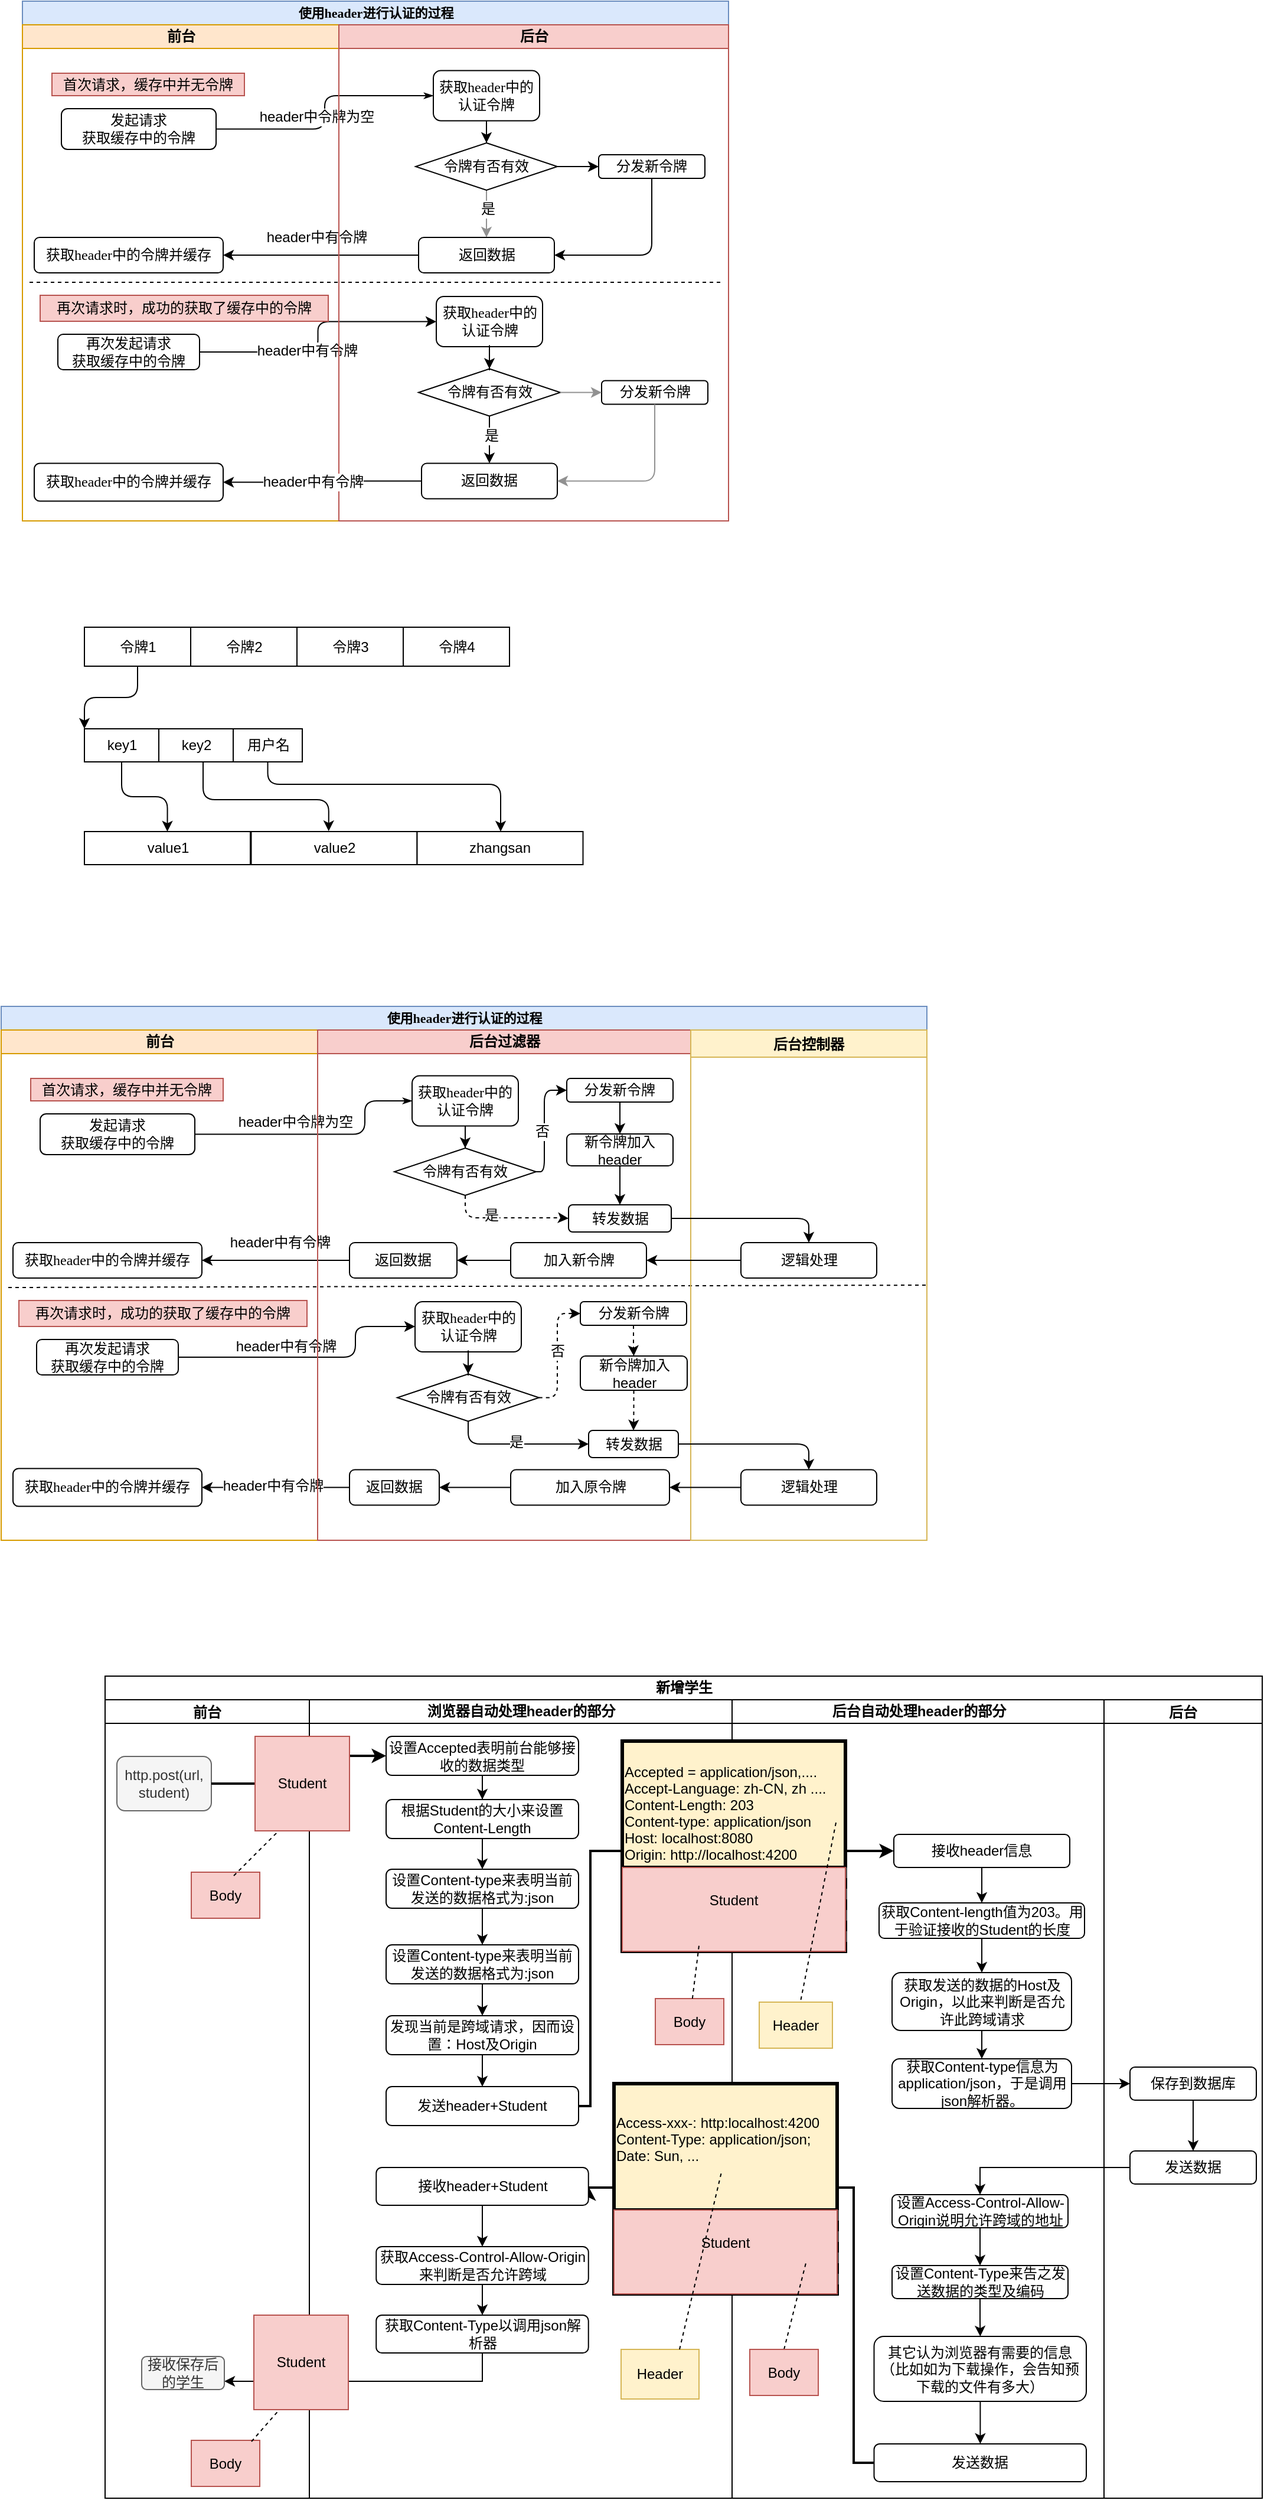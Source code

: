 <mxfile version="12.6.5" type="device"><diagram name="Page-1" id="74e2e168-ea6b-b213-b513-2b3c1d86103e"><mxGraphModel dx="1172" dy="711" grid="0" gridSize="10" guides="1" tooltips="1" connect="1" arrows="1" fold="1" page="0" pageScale="1" pageWidth="1100" pageHeight="850" background="#ffffff" math="0" shadow="0"><root><mxCell id="0"/><mxCell id="1" parent="0"/><mxCell id="GgoTDes_W00tQtEYxr9l-1" value="新增学生" style="swimlane;html=1;childLayout=stackLayout;resizeParent=1;resizeParentMax=0;startSize=20;" vertex="1" parent="1"><mxGeometry x="137" y="1457" width="980" height="696" as="geometry"/></mxCell><mxCell id="GgoTDes_W00tQtEYxr9l-68" value="" style="edgeStyle=orthogonalEdgeStyle;rounded=0;orthogonalLoop=1;jettySize=auto;html=1;strokeWidth=2;entryX=1;entryY=0.5;entryDx=0;entryDy=0;" edge="1" parent="GgoTDes_W00tQtEYxr9l-1" source="GgoTDes_W00tQtEYxr9l-65" target="GgoTDes_W00tQtEYxr9l-76"><mxGeometry relative="1" as="geometry"><Array as="points"><mxPoint x="634" y="666"/><mxPoint x="634" y="433"/></Array></mxGeometry></mxCell><mxCell id="GgoTDes_W00tQtEYxr9l-64" style="edgeStyle=orthogonalEdgeStyle;rounded=0;orthogonalLoop=1;jettySize=auto;html=1;entryX=0;entryY=0.5;entryDx=0;entryDy=0;strokeWidth=2;" edge="1" parent="GgoTDes_W00tQtEYxr9l-1" source="GgoTDes_W00tQtEYxr9l-62" target="GgoTDes_W00tQtEYxr9l-6"><mxGeometry relative="1" as="geometry"><Array as="points"><mxPoint x="411" y="364"/><mxPoint x="411" y="148"/></Array></mxGeometry></mxCell><mxCell id="GgoTDes_W00tQtEYxr9l-75" style="edgeStyle=orthogonalEdgeStyle;rounded=0;orthogonalLoop=1;jettySize=auto;html=1;entryX=1;entryY=0.75;entryDx=0;entryDy=0;strokeWidth=1;" edge="1" parent="GgoTDes_W00tQtEYxr9l-1" source="GgoTDes_W00tQtEYxr9l-71" target="GgoTDes_W00tQtEYxr9l-20"><mxGeometry relative="1" as="geometry"><Array as="points"><mxPoint x="320" y="597"/></Array></mxGeometry></mxCell><mxCell id="GgoTDes_W00tQtEYxr9l-51" value="前台" style="swimlane;startSize=20;labelBackgroundColor=none;strokeColor=#000000;strokeWidth=1;gradientColor=none;align=center;" vertex="1" parent="GgoTDes_W00tQtEYxr9l-1"><mxGeometry y="20" width="173" height="676" as="geometry"/></mxCell><mxCell id="GgoTDes_W00tQtEYxr9l-5" value="http.post(url, student)" style="rounded=1;whiteSpace=wrap;html=1;fillColor=#f5f5f5;strokeColor=#666666;fontColor=#333333;" vertex="1" parent="GgoTDes_W00tQtEYxr9l-51"><mxGeometry x="10" y="48" width="80" height="46" as="geometry"/></mxCell><mxCell id="GgoTDes_W00tQtEYxr9l-20" value="接收保存后的学生" style="rounded=1;whiteSpace=wrap;html=1;fillColor=#f5f5f5;strokeColor=#666666;fontColor=#333333;" vertex="1" parent="GgoTDes_W00tQtEYxr9l-51"><mxGeometry x="31" y="556" width="70" height="28" as="geometry"/></mxCell><mxCell id="GgoTDes_W00tQtEYxr9l-79" value="Body" style="text;html=1;strokeColor=#b85450;fillColor=#f8cecc;align=center;verticalAlign=middle;whiteSpace=wrap;rounded=0;labelBackgroundColor=none;" vertex="1" parent="GgoTDes_W00tQtEYxr9l-51"><mxGeometry x="73" y="146" width="58" height="39" as="geometry"/></mxCell><mxCell id="GgoTDes_W00tQtEYxr9l-80" value="" style="endArrow=none;dashed=1;html=1;strokeWidth=1;" edge="1" parent="GgoTDes_W00tQtEYxr9l-51"><mxGeometry width="50" height="50" relative="1" as="geometry"><mxPoint x="109" y="149" as="sourcePoint"/><mxPoint x="159" y="99" as="targetPoint"/></mxGeometry></mxCell><mxCell id="GgoTDes_W00tQtEYxr9l-93" value="Body" style="text;html=1;strokeColor=#b85450;fillColor=#f8cecc;align=center;verticalAlign=middle;whiteSpace=wrap;rounded=0;labelBackgroundColor=none;" vertex="1" parent="GgoTDes_W00tQtEYxr9l-51"><mxGeometry x="73" y="627" width="58" height="39" as="geometry"/></mxCell><mxCell id="GgoTDes_W00tQtEYxr9l-95" value="" style="endArrow=none;dashed=1;html=1;strokeWidth=1;exitX=0.879;exitY=0.026;exitDx=0;exitDy=0;exitPerimeter=0;" edge="1" parent="GgoTDes_W00tQtEYxr9l-51" source="GgoTDes_W00tQtEYxr9l-93"><mxGeometry width="50" height="50" relative="1" as="geometry"><mxPoint x="121" y="622" as="sourcePoint"/><mxPoint x="159" y="588" as="targetPoint"/></mxGeometry></mxCell><mxCell id="GgoTDes_W00tQtEYxr9l-2" value="浏览器自动处理header的部分" style="swimlane;html=1;startSize=20;gradientColor=none;" vertex="1" parent="GgoTDes_W00tQtEYxr9l-1"><mxGeometry x="173" y="20" width="358" height="676" as="geometry"/></mxCell><mxCell id="GgoTDes_W00tQtEYxr9l-55" value="" style="edgeStyle=orthogonalEdgeStyle;rounded=0;orthogonalLoop=1;jettySize=auto;html=1;" edge="1" parent="GgoTDes_W00tQtEYxr9l-2" source="GgoTDes_W00tQtEYxr9l-52" target="GgoTDes_W00tQtEYxr9l-54"><mxGeometry relative="1" as="geometry"/></mxCell><mxCell id="GgoTDes_W00tQtEYxr9l-52" value="设置Accepted表明前台能够接收的数据类型" style="rounded=1;whiteSpace=wrap;html=1;" vertex="1" parent="GgoTDes_W00tQtEYxr9l-2"><mxGeometry x="65" y="31" width="163" height="33" as="geometry"/></mxCell><mxCell id="GgoTDes_W00tQtEYxr9l-57" value="" style="edgeStyle=orthogonalEdgeStyle;rounded=0;orthogonalLoop=1;jettySize=auto;html=1;" edge="1" parent="GgoTDes_W00tQtEYxr9l-2" source="GgoTDes_W00tQtEYxr9l-54" target="GgoTDes_W00tQtEYxr9l-56"><mxGeometry relative="1" as="geometry"/></mxCell><mxCell id="GgoTDes_W00tQtEYxr9l-54" value="根据Student的大小来设置Content-Length" style="rounded=1;whiteSpace=wrap;html=1;" vertex="1" parent="GgoTDes_W00tQtEYxr9l-2"><mxGeometry x="65" y="84.5" width="163" height="33" as="geometry"/></mxCell><mxCell id="GgoTDes_W00tQtEYxr9l-59" value="" style="edgeStyle=orthogonalEdgeStyle;rounded=0;orthogonalLoop=1;jettySize=auto;html=1;" edge="1" parent="GgoTDes_W00tQtEYxr9l-2" source="GgoTDes_W00tQtEYxr9l-56" target="GgoTDes_W00tQtEYxr9l-58"><mxGeometry relative="1" as="geometry"/></mxCell><mxCell id="GgoTDes_W00tQtEYxr9l-56" value="设置Content-type来表明当前发送的数据格式为:json" style="rounded=1;whiteSpace=wrap;html=1;" vertex="1" parent="GgoTDes_W00tQtEYxr9l-2"><mxGeometry x="65" y="143.5" width="163" height="33" as="geometry"/></mxCell><mxCell id="GgoTDes_W00tQtEYxr9l-61" value="" style="edgeStyle=orthogonalEdgeStyle;rounded=0;orthogonalLoop=1;jettySize=auto;html=1;" edge="1" parent="GgoTDes_W00tQtEYxr9l-2" source="GgoTDes_W00tQtEYxr9l-58" target="GgoTDes_W00tQtEYxr9l-60"><mxGeometry relative="1" as="geometry"/></mxCell><mxCell id="GgoTDes_W00tQtEYxr9l-58" value="设置Content-type来表明当前发送的数据格式为:json" style="rounded=1;whiteSpace=wrap;html=1;" vertex="1" parent="GgoTDes_W00tQtEYxr9l-2"><mxGeometry x="65" y="207.5" width="163" height="33" as="geometry"/></mxCell><mxCell id="GgoTDes_W00tQtEYxr9l-63" value="" style="edgeStyle=orthogonalEdgeStyle;rounded=0;orthogonalLoop=1;jettySize=auto;html=1;" edge="1" parent="GgoTDes_W00tQtEYxr9l-2" source="GgoTDes_W00tQtEYxr9l-60" target="GgoTDes_W00tQtEYxr9l-62"><mxGeometry relative="1" as="geometry"/></mxCell><mxCell id="GgoTDes_W00tQtEYxr9l-60" value="发现当前是跨域请求，因而设置：Host及Origin" style="rounded=1;whiteSpace=wrap;html=1;" vertex="1" parent="GgoTDes_W00tQtEYxr9l-2"><mxGeometry x="65" y="267.5" width="163" height="33" as="geometry"/></mxCell><mxCell id="GgoTDes_W00tQtEYxr9l-62" value="发送header+Student" style="rounded=1;whiteSpace=wrap;html=1;" vertex="1" parent="GgoTDes_W00tQtEYxr9l-2"><mxGeometry x="65" y="327.5" width="163" height="33" as="geometry"/></mxCell><mxCell id="GgoTDes_W00tQtEYxr9l-72" value="" style="edgeStyle=orthogonalEdgeStyle;rounded=0;orthogonalLoop=1;jettySize=auto;html=1;strokeWidth=1;" edge="1" parent="GgoTDes_W00tQtEYxr9l-2" source="GgoTDes_W00tQtEYxr9l-67" target="GgoTDes_W00tQtEYxr9l-71"><mxGeometry relative="1" as="geometry"/></mxCell><mxCell id="GgoTDes_W00tQtEYxr9l-67" value="获取Access-Control-Allow-Origin来判断是否允许跨域" style="rounded=1;whiteSpace=wrap;html=1;" vertex="1" parent="GgoTDes_W00tQtEYxr9l-2"><mxGeometry x="56.63" y="463" width="179.75" height="32" as="geometry"/></mxCell><mxCell id="GgoTDes_W00tQtEYxr9l-71" value="获取Content-Type以调用json解析器" style="rounded=1;whiteSpace=wrap;html=1;" vertex="1" parent="GgoTDes_W00tQtEYxr9l-2"><mxGeometry x="56.62" y="521" width="179.75" height="32" as="geometry"/></mxCell><mxCell id="GgoTDes_W00tQtEYxr9l-74" value="Student" style="whiteSpace=wrap;html=1;aspect=fixed;labelBackgroundColor=none;strokeColor=#b85450;strokeWidth=1;align=center;fillColor=#f8cecc;" vertex="1" parent="GgoTDes_W00tQtEYxr9l-2"><mxGeometry x="-47" y="521" width="80" height="80" as="geometry"/></mxCell><mxCell id="GgoTDes_W00tQtEYxr9l-77" style="edgeStyle=orthogonalEdgeStyle;rounded=0;orthogonalLoop=1;jettySize=auto;html=1;strokeWidth=1;" edge="1" parent="GgoTDes_W00tQtEYxr9l-2" source="GgoTDes_W00tQtEYxr9l-76" target="GgoTDes_W00tQtEYxr9l-67"><mxGeometry relative="1" as="geometry"/></mxCell><mxCell id="GgoTDes_W00tQtEYxr9l-76" value="接收header+Student" style="rounded=1;whiteSpace=wrap;html=1;" vertex="1" parent="GgoTDes_W00tQtEYxr9l-2"><mxGeometry x="56.63" y="396" width="179.75" height="32" as="geometry"/></mxCell><mxCell id="GgoTDes_W00tQtEYxr9l-81" value="Body" style="text;html=1;strokeColor=#b85450;fillColor=#f8cecc;align=center;verticalAlign=middle;whiteSpace=wrap;rounded=0;labelBackgroundColor=none;" vertex="1" parent="GgoTDes_W00tQtEYxr9l-2"><mxGeometry x="293" y="253" width="58" height="39" as="geometry"/></mxCell><mxCell id="GgoTDes_W00tQtEYxr9l-88" value="Header" style="text;html=1;strokeColor=#d6b656;fillColor=#fff2cc;align=center;verticalAlign=middle;whiteSpace=wrap;rounded=0;labelBackgroundColor=none;" vertex="1" parent="GgoTDes_W00tQtEYxr9l-2"><mxGeometry x="264" y="550" width="66" height="42" as="geometry"/></mxCell><mxCell id="GgoTDes_W00tQtEYxr9l-43" value="" style="edgeStyle=orthogonalEdgeStyle;rounded=0;orthogonalLoop=1;jettySize=auto;html=1;" edge="1" parent="GgoTDes_W00tQtEYxr9l-1" source="GgoTDes_W00tQtEYxr9l-37" target="GgoTDes_W00tQtEYxr9l-42"><mxGeometry relative="1" as="geometry"/></mxCell><mxCell id="GgoTDes_W00tQtEYxr9l-44" style="edgeStyle=orthogonalEdgeStyle;rounded=0;orthogonalLoop=1;jettySize=auto;html=1;entryX=0;entryY=0.5;entryDx=0;entryDy=0;" edge="1" parent="GgoTDes_W00tQtEYxr9l-1" source="GgoTDes_W00tQtEYxr9l-28" target="GgoTDes_W00tQtEYxr9l-18"><mxGeometry relative="1" as="geometry"/></mxCell><mxCell id="GgoTDes_W00tQtEYxr9l-3" value="后台自动处理header的部分" style="swimlane;html=1;startSize=20;" vertex="1" parent="GgoTDes_W00tQtEYxr9l-1"><mxGeometry x="531" y="20" width="315" height="676" as="geometry"/></mxCell><mxCell id="GgoTDes_W00tQtEYxr9l-25" value="" style="edgeStyle=orthogonalEdgeStyle;rounded=0;orthogonalLoop=1;jettySize=auto;html=1;" edge="1" parent="GgoTDes_W00tQtEYxr9l-3" source="GgoTDes_W00tQtEYxr9l-6" target="GgoTDes_W00tQtEYxr9l-24"><mxGeometry relative="1" as="geometry"/></mxCell><mxCell id="GgoTDes_W00tQtEYxr9l-6" value="接收header信息" style="rounded=1;whiteSpace=wrap;html=1;" vertex="1" parent="GgoTDes_W00tQtEYxr9l-3"><mxGeometry x="137" y="114" width="149" height="28" as="geometry"/></mxCell><mxCell id="GgoTDes_W00tQtEYxr9l-27" value="" style="edgeStyle=orthogonalEdgeStyle;rounded=0;orthogonalLoop=1;jettySize=auto;html=1;" edge="1" parent="GgoTDes_W00tQtEYxr9l-3" source="GgoTDes_W00tQtEYxr9l-24" target="GgoTDes_W00tQtEYxr9l-26"><mxGeometry relative="1" as="geometry"/></mxCell><mxCell id="GgoTDes_W00tQtEYxr9l-24" value="获取Content-length值为203。用于验证接收的Student的长度" style="rounded=1;whiteSpace=wrap;html=1;" vertex="1" parent="GgoTDes_W00tQtEYxr9l-3"><mxGeometry x="124.5" y="172" width="174" height="30" as="geometry"/></mxCell><mxCell id="GgoTDes_W00tQtEYxr9l-29" value="" style="edgeStyle=orthogonalEdgeStyle;rounded=0;orthogonalLoop=1;jettySize=auto;html=1;" edge="1" parent="GgoTDes_W00tQtEYxr9l-3" source="GgoTDes_W00tQtEYxr9l-26" target="GgoTDes_W00tQtEYxr9l-28"><mxGeometry relative="1" as="geometry"/></mxCell><mxCell id="GgoTDes_W00tQtEYxr9l-26" value="获取发送的数据的Host及 Origin，以此来判断是否允许此跨域请求" style="rounded=1;whiteSpace=wrap;html=1;" vertex="1" parent="GgoTDes_W00tQtEYxr9l-3"><mxGeometry x="135.5" y="231" width="152" height="49" as="geometry"/></mxCell><mxCell id="GgoTDes_W00tQtEYxr9l-28" value="获取Content-type信息为application/json，于是调用json解析器。" style="rounded=1;whiteSpace=wrap;html=1;" vertex="1" parent="GgoTDes_W00tQtEYxr9l-3"><mxGeometry x="135.5" y="304" width="152" height="42" as="geometry"/></mxCell><mxCell id="GgoTDes_W00tQtEYxr9l-12" value="&#10;&#10;Accepted = application/json,....&#10;Accept-Language: zh-CN, zh ....&#10;Content-Length: 203&#10;Content-type: application/json&#10;Host: localhost:8080&#10;Origin: http://localhost:4200&#10;" style="swimlane;fontStyle=0;childLayout=stackLayout;horizontal=1;startSize=107;horizontalStack=0;resizeParent=1;resizeParentMax=0;resizeLast=0;collapsible=1;marginBottom=0;align=left;labelBackgroundColor=none;fillColor=#fff2cc;strokeColor=#000000;strokeWidth=3;separatorColor=#4D4D4D;" vertex="1" parent="GgoTDes_W00tQtEYxr9l-3"><mxGeometry x="-93" y="35" width="189" height="178" as="geometry"/></mxCell><mxCell id="GgoTDes_W00tQtEYxr9l-13" value="&#10;Student" style="text;strokeColor=#b85450;fillColor=#f8cecc;align=center;verticalAlign=top;spacingLeft=4;spacingRight=4;overflow=hidden;rotatable=0;points=[[0,0.5],[1,0.5]];portConstraint=eastwest;" vertex="1" parent="GgoTDes_W00tQtEYxr9l-12"><mxGeometry y="107" width="189" height="71" as="geometry"/></mxCell><mxCell id="GgoTDes_W00tQtEYxr9l-82" value="" style="endArrow=none;dashed=1;html=1;strokeWidth=1;" edge="1" parent="GgoTDes_W00tQtEYxr9l-12" source="GgoTDes_W00tQtEYxr9l-81"><mxGeometry width="50" height="50" relative="1" as="geometry"><mxPoint x="15" y="223" as="sourcePoint"/><mxPoint x="65" y="173" as="targetPoint"/></mxGeometry></mxCell><mxCell id="GgoTDes_W00tQtEYxr9l-85" value="" style="endArrow=none;dashed=1;html=1;strokeWidth=1;" edge="1" parent="GgoTDes_W00tQtEYxr9l-12" target="GgoTDes_W00tQtEYxr9l-84"><mxGeometry width="50" height="50" relative="1" as="geometry"><mxPoint x="181" y="69" as="sourcePoint"/><mxPoint x="231" y="19" as="targetPoint"/></mxGeometry></mxCell><mxCell id="GgoTDes_W00tQtEYxr9l-48" value="" style="edgeStyle=orthogonalEdgeStyle;rounded=0;orthogonalLoop=1;jettySize=auto;html=1;" edge="1" parent="GgoTDes_W00tQtEYxr9l-3" source="GgoTDes_W00tQtEYxr9l-42" target="GgoTDes_W00tQtEYxr9l-47"><mxGeometry relative="1" as="geometry"/></mxCell><mxCell id="GgoTDes_W00tQtEYxr9l-42" value="设置Access-Control-Allow-Origin说明允许跨域的地址" style="rounded=1;whiteSpace=wrap;html=1;" vertex="1" parent="GgoTDes_W00tQtEYxr9l-3"><mxGeometry x="135.5" y="419" width="149" height="28" as="geometry"/></mxCell><mxCell id="GgoTDes_W00tQtEYxr9l-50" value="" style="edgeStyle=orthogonalEdgeStyle;rounded=0;orthogonalLoop=1;jettySize=auto;html=1;" edge="1" parent="GgoTDes_W00tQtEYxr9l-3" source="GgoTDes_W00tQtEYxr9l-47" target="GgoTDes_W00tQtEYxr9l-49"><mxGeometry relative="1" as="geometry"/></mxCell><mxCell id="GgoTDes_W00tQtEYxr9l-47" value="设置Content-Type来告之发送数据的类型及编码" style="rounded=1;whiteSpace=wrap;html=1;" vertex="1" parent="GgoTDes_W00tQtEYxr9l-3"><mxGeometry x="135.5" y="479" width="149" height="28" as="geometry"/></mxCell><mxCell id="GgoTDes_W00tQtEYxr9l-66" value="" style="edgeStyle=orthogonalEdgeStyle;rounded=0;orthogonalLoop=1;jettySize=auto;html=1;strokeWidth=1;" edge="1" parent="GgoTDes_W00tQtEYxr9l-3" source="GgoTDes_W00tQtEYxr9l-49" target="GgoTDes_W00tQtEYxr9l-65"><mxGeometry relative="1" as="geometry"/></mxCell><mxCell id="GgoTDes_W00tQtEYxr9l-49" value="其它认为浏览器有需要的信息（比如如为下载操作，会告知预下载的文件有多大）" style="rounded=1;whiteSpace=wrap;html=1;" vertex="1" parent="GgoTDes_W00tQtEYxr9l-3"><mxGeometry x="120.25" y="539" width="179.75" height="55" as="geometry"/></mxCell><mxCell id="GgoTDes_W00tQtEYxr9l-65" value="发送数据" style="rounded=1;whiteSpace=wrap;html=1;" vertex="1" parent="GgoTDes_W00tQtEYxr9l-3"><mxGeometry x="120.25" y="630" width="179.75" height="32" as="geometry"/></mxCell><mxCell id="GgoTDes_W00tQtEYxr9l-22" value="Access-xxx-: http:localhost:4200&#10;Content-Type: application/json;&#10;Date: Sun, ...&#10;" style="swimlane;fontStyle=0;childLayout=stackLayout;horizontal=1;startSize=107;horizontalStack=0;resizeParent=1;resizeParentMax=0;resizeLast=0;collapsible=1;marginBottom=0;align=left;labelBackgroundColor=none;fillColor=#fff2cc;strokeColor=#000000;strokeWidth=3;separatorColor=#4D4D4D;" vertex="1" parent="GgoTDes_W00tQtEYxr9l-3"><mxGeometry x="-100" y="325" width="189" height="178" as="geometry"/></mxCell><mxCell id="GgoTDes_W00tQtEYxr9l-23" value="&#10;Student" style="text;strokeColor=#b85450;fillColor=#f8cecc;align=center;verticalAlign=top;spacingLeft=4;spacingRight=4;overflow=hidden;rotatable=0;points=[[0,0.5],[1,0.5]];portConstraint=eastwest;" vertex="1" parent="GgoTDes_W00tQtEYxr9l-22"><mxGeometry y="107" width="189" height="71" as="geometry"/></mxCell><mxCell id="GgoTDes_W00tQtEYxr9l-92" value="" style="endArrow=none;dashed=1;html=1;strokeWidth=1;exitX=0.5;exitY=0;exitDx=0;exitDy=0;" edge="1" parent="GgoTDes_W00tQtEYxr9l-22" source="GgoTDes_W00tQtEYxr9l-91"><mxGeometry width="50" height="50" relative="1" as="geometry"><mxPoint x="113" y="200" as="sourcePoint"/><mxPoint x="163" y="150" as="targetPoint"/></mxGeometry></mxCell><mxCell id="GgoTDes_W00tQtEYxr9l-96" value="" style="endArrow=none;dashed=1;html=1;strokeWidth=1;exitX=0.75;exitY=0;exitDx=0;exitDy=0;" edge="1" parent="GgoTDes_W00tQtEYxr9l-22" source="GgoTDes_W00tQtEYxr9l-88"><mxGeometry width="50" height="50" relative="1" as="geometry"><mxPoint x="41" y="125" as="sourcePoint"/><mxPoint x="91" y="75" as="targetPoint"/></mxGeometry></mxCell><mxCell id="GgoTDes_W00tQtEYxr9l-84" value="Header" style="text;html=1;strokeColor=#d6b656;fillColor=#fff2cc;align=center;verticalAlign=middle;whiteSpace=wrap;rounded=0;labelBackgroundColor=none;" vertex="1" parent="GgoTDes_W00tQtEYxr9l-3"><mxGeometry x="23" y="256" width="62" height="39" as="geometry"/></mxCell><mxCell id="GgoTDes_W00tQtEYxr9l-91" value="Body" style="text;html=1;strokeColor=#b85450;fillColor=#f8cecc;align=center;verticalAlign=middle;whiteSpace=wrap;rounded=0;labelBackgroundColor=none;" vertex="1" parent="GgoTDes_W00tQtEYxr9l-3"><mxGeometry x="15" y="550" width="58" height="39" as="geometry"/></mxCell><mxCell id="GgoTDes_W00tQtEYxr9l-35" value="后台" style="swimlane;startSize=20;labelBackgroundColor=none;strokeColor=#000000;strokeWidth=1;gradientColor=none;align=center;" vertex="1" parent="GgoTDes_W00tQtEYxr9l-1"><mxGeometry x="846" y="20" width="134" height="676" as="geometry"/></mxCell><mxCell id="GgoTDes_W00tQtEYxr9l-38" value="" style="edgeStyle=orthogonalEdgeStyle;rounded=0;orthogonalLoop=1;jettySize=auto;html=1;" edge="1" parent="GgoTDes_W00tQtEYxr9l-35" source="GgoTDes_W00tQtEYxr9l-18" target="GgoTDes_W00tQtEYxr9l-37"><mxGeometry relative="1" as="geometry"/></mxCell><mxCell id="GgoTDes_W00tQtEYxr9l-18" value="保存到数据库" style="rounded=1;whiteSpace=wrap;html=1;" vertex="1" parent="GgoTDes_W00tQtEYxr9l-35"><mxGeometry x="22" y="311" width="107" height="28" as="geometry"/></mxCell><mxCell id="GgoTDes_W00tQtEYxr9l-37" value="发送数据" style="rounded=1;whiteSpace=wrap;html=1;" vertex="1" parent="GgoTDes_W00tQtEYxr9l-35"><mxGeometry x="22" y="382" width="107" height="28" as="geometry"/></mxCell><mxCell id="GgoTDes_W00tQtEYxr9l-53" value="" style="edgeStyle=orthogonalEdgeStyle;rounded=0;orthogonalLoop=1;jettySize=auto;html=1;strokeWidth=2;" edge="1" parent="GgoTDes_W00tQtEYxr9l-1" source="GgoTDes_W00tQtEYxr9l-5" target="GgoTDes_W00tQtEYxr9l-52"><mxGeometry relative="1" as="geometry"/></mxCell><mxCell id="77e6c97f196da883-1" value="使用header进行认证的过程" style="swimlane;html=1;childLayout=stackLayout;startSize=20;rounded=0;shadow=0;labelBackgroundColor=none;strokeWidth=1;fontFamily=Verdana;fontSize=11;align=center;fillColor=#dae8fc;strokeColor=#6c8ebf;" parent="1" vertex="1"><mxGeometry x="67" y="39" width="598" height="440" as="geometry"/></mxCell><mxCell id="77e6c97f196da883-26" style="edgeStyle=orthogonalEdgeStyle;rounded=1;html=1;labelBackgroundColor=none;startArrow=none;startFill=0;startSize=5;endArrow=classicThin;endFill=1;endSize=5;jettySize=auto;orthogonalLoop=1;strokeWidth=1;fontFamily=Verdana;fontSize=8" parent="77e6c97f196da883-1" source="77e6c97f196da883-8" target="77e6c97f196da883-11" edge="1"><mxGeometry relative="1" as="geometry"/></mxCell><mxCell id="lpiEvlHWFrNjym0jr2ZH-15" value="header中令牌为空" style="text;html=1;align=center;verticalAlign=middle;resizable=0;points=[];labelBackgroundColor=#ffffff;fontSize=12;" parent="77e6c97f196da883-26" vertex="1" connectable="0"><mxGeometry x="-0.53" y="1" relative="1" as="geometry"><mxPoint x="34.83" y="-9.03" as="offset"/></mxGeometry></mxCell><mxCell id="lpiEvlHWFrNjym0jr2ZH-12" style="edgeStyle=orthogonalEdgeStyle;rounded=0;orthogonalLoop=1;jettySize=auto;html=1;entryX=1;entryY=0.5;entryDx=0;entryDy=0;fontSize=12;" parent="77e6c97f196da883-1" source="lpiEvlHWFrNjym0jr2ZH-8" target="77e6c97f196da883-9" edge="1"><mxGeometry relative="1" as="geometry"/></mxCell><mxCell id="lpiEvlHWFrNjym0jr2ZH-16" value="header中有令牌" style="text;html=1;align=center;verticalAlign=middle;resizable=0;points=[];labelBackgroundColor=#ffffff;fontSize=12;" parent="lpiEvlHWFrNjym0jr2ZH-12" vertex="1" connectable="0"><mxGeometry x="0.376" y="-2" relative="1" as="geometry"><mxPoint x="26.98" y="-13" as="offset"/></mxGeometry></mxCell><mxCell id="lpiEvlHWFrNjym0jr2ZH-29" style="edgeStyle=orthogonalEdgeStyle;orthogonalLoop=1;jettySize=auto;html=1;fontSize=12;rounded=1;" parent="77e6c97f196da883-1" source="lpiEvlHWFrNjym0jr2ZH-17" target="lpiEvlHWFrNjym0jr2ZH-21" edge="1"><mxGeometry relative="1" as="geometry"/></mxCell><mxCell id="lpiEvlHWFrNjym0jr2ZH-30" value="header中有令牌" style="text;html=1;align=center;verticalAlign=middle;resizable=0;points=[];labelBackgroundColor=#ffffff;fontSize=12;" parent="lpiEvlHWFrNjym0jr2ZH-29" vertex="1" connectable="0"><mxGeometry x="-0.194" y="1" relative="1" as="geometry"><mxPoint as="offset"/></mxGeometry></mxCell><mxCell id="77e6c97f196da883-2" value="前台" style="swimlane;html=1;startSize=20;fillColor=#ffe6cc;strokeColor=#d79b00;" parent="77e6c97f196da883-1" vertex="1"><mxGeometry y="20" width="268" height="420" as="geometry"/></mxCell><mxCell id="77e6c97f196da883-8" value="&lt;span style=&quot;font-family: &amp;#34;helvetica&amp;#34; ; font-size: 12px&quot;&gt;发起请求&lt;/span&gt;&lt;br style=&quot;font-family: &amp;#34;helvetica&amp;#34; ; font-size: 12px&quot;&gt;&lt;span style=&quot;font-family: &amp;#34;helvetica&amp;#34; ; font-size: 12px&quot;&gt;获取缓存中的令牌&lt;/span&gt;" style="rounded=1;whiteSpace=wrap;html=1;shadow=0;labelBackgroundColor=none;strokeWidth=1;fontFamily=Verdana;fontSize=8;align=center;" parent="77e6c97f196da883-2" vertex="1"><mxGeometry x="33" y="71" width="131" height="34.5" as="geometry"/></mxCell><mxCell id="77e6c97f196da883-9" value="获取header中的令牌并缓存" style="rounded=1;whiteSpace=wrap;html=1;shadow=0;labelBackgroundColor=none;strokeWidth=1;fontFamily=Verdana;fontSize=12;align=center;" parent="77e6c97f196da883-2" vertex="1"><mxGeometry x="10" y="180" width="160" height="30" as="geometry"/></mxCell><mxCell id="lpiEvlHWFrNjym0jr2ZH-17" value="再次发起请求&lt;br&gt;获取缓存中的令牌" style="rounded=1;whiteSpace=wrap;html=1;fontSize=12;" parent="77e6c97f196da883-2" vertex="1"><mxGeometry x="30" y="262" width="120" height="30" as="geometry"/></mxCell><mxCell id="lpiEvlHWFrNjym0jr2ZH-41" value="获取header中的令牌并缓存" style="rounded=1;whiteSpace=wrap;html=1;shadow=0;labelBackgroundColor=none;strokeWidth=1;fontFamily=Verdana;fontSize=12;align=center;" parent="77e6c97f196da883-2" vertex="1"><mxGeometry x="10" y="371.25" width="160" height="32" as="geometry"/></mxCell><mxCell id="lpiEvlHWFrNjym0jr2ZH-46" value="首次请求，缓存中并无令牌" style="text;html=1;strokeColor=#b85450;fillColor=#f8cecc;align=center;verticalAlign=middle;whiteSpace=wrap;rounded=0;fontSize=12;" parent="77e6c97f196da883-2" vertex="1"><mxGeometry x="25" y="41" width="163" height="19" as="geometry"/></mxCell><mxCell id="lpiEvlHWFrNjym0jr2ZH-47" value="再次请求时，成功的获取了缓存中的令牌" style="text;html=1;strokeColor=#b85450;fillColor=#f8cecc;align=center;verticalAlign=middle;whiteSpace=wrap;rounded=0;fontSize=12;" parent="77e6c97f196da883-2" vertex="1"><mxGeometry x="15" y="229" width="244" height="22" as="geometry"/></mxCell><mxCell id="77e6c97f196da883-3" value="后台" style="swimlane;html=1;startSize=20;fillColor=#f8cecc;strokeColor=#b85450;" parent="77e6c97f196da883-1" vertex="1"><mxGeometry x="268" y="20" width="330" height="420" as="geometry"/></mxCell><mxCell id="lpiEvlHWFrNjym0jr2ZH-5" style="edgeStyle=orthogonalEdgeStyle;rounded=0;orthogonalLoop=1;jettySize=auto;html=1;entryX=0.5;entryY=0;entryDx=0;entryDy=0;fontSize=12;" parent="77e6c97f196da883-3" source="77e6c97f196da883-11" target="lpiEvlHWFrNjym0jr2ZH-4" edge="1"><mxGeometry relative="1" as="geometry"/></mxCell><mxCell id="77e6c97f196da883-11" value="获取header中的认证令牌" style="rounded=1;whiteSpace=wrap;html=1;shadow=0;labelBackgroundColor=none;strokeWidth=1;fontFamily=Verdana;fontSize=12;align=center;" parent="77e6c97f196da883-3" vertex="1"><mxGeometry x="80" y="38.75" width="90" height="42.5" as="geometry"/></mxCell><mxCell id="lpiEvlHWFrNjym0jr2ZH-9" style="edgeStyle=orthogonalEdgeStyle;rounded=0;orthogonalLoop=1;jettySize=auto;html=1;fontSize=12;strokeColor=#919191;" parent="77e6c97f196da883-3" source="lpiEvlHWFrNjym0jr2ZH-4" target="lpiEvlHWFrNjym0jr2ZH-8" edge="1"><mxGeometry relative="1" as="geometry"/></mxCell><mxCell id="lpiEvlHWFrNjym0jr2ZH-11" value="是" style="text;html=1;align=center;verticalAlign=middle;resizable=0;points=[];labelBackgroundColor=#ffffff;fontSize=12;" parent="lpiEvlHWFrNjym0jr2ZH-9" vertex="1" connectable="0"><mxGeometry x="-0.198" y="1" relative="1" as="geometry"><mxPoint as="offset"/></mxGeometry></mxCell><mxCell id="lpiEvlHWFrNjym0jr2ZH-14" style="edgeStyle=orthogonalEdgeStyle;rounded=0;orthogonalLoop=1;jettySize=auto;html=1;entryX=0;entryY=0.5;entryDx=0;entryDy=0;fontSize=12;strokeColor=#000000;" parent="77e6c97f196da883-3" source="lpiEvlHWFrNjym0jr2ZH-4" target="lpiEvlHWFrNjym0jr2ZH-6" edge="1"><mxGeometry relative="1" as="geometry"/></mxCell><mxCell id="lpiEvlHWFrNjym0jr2ZH-4" value="令牌有否有效" style="rhombus;whiteSpace=wrap;html=1;fontSize=12;" parent="77e6c97f196da883-3" vertex="1"><mxGeometry x="65" y="100" width="120" height="40" as="geometry"/></mxCell><mxCell id="lpiEvlHWFrNjym0jr2ZH-13" style="edgeStyle=orthogonalEdgeStyle;rounded=1;orthogonalLoop=1;jettySize=auto;html=1;entryX=1;entryY=0.5;entryDx=0;entryDy=0;fontSize=12;exitX=0.5;exitY=1;exitDx=0;exitDy=0;strokeColor=#000000;" parent="77e6c97f196da883-3" source="lpiEvlHWFrNjym0jr2ZH-6" target="lpiEvlHWFrNjym0jr2ZH-8" edge="1"><mxGeometry relative="1" as="geometry"/></mxCell><mxCell id="lpiEvlHWFrNjym0jr2ZH-6" value="分发新令牌" style="rounded=1;whiteSpace=wrap;html=1;fontSize=12;" parent="77e6c97f196da883-3" vertex="1"><mxGeometry x="220" y="110" width="90" height="20" as="geometry"/></mxCell><mxCell id="lpiEvlHWFrNjym0jr2ZH-8" value="返回数据" style="rounded=1;whiteSpace=wrap;html=1;fontSize=12;" parent="77e6c97f196da883-3" vertex="1"><mxGeometry x="67.5" y="180" width="115" height="30" as="geometry"/></mxCell><mxCell id="lpiEvlHWFrNjym0jr2ZH-21" value="获取header中的认证令牌" style="rounded=1;whiteSpace=wrap;html=1;shadow=0;labelBackgroundColor=none;strokeWidth=1;fontFamily=Verdana;fontSize=12;align=center;" parent="77e6c97f196da883-3" vertex="1"><mxGeometry x="82.5" y="230" width="90" height="42.5" as="geometry"/></mxCell><mxCell id="lpiEvlHWFrNjym0jr2ZH-25" value="令牌有否有效" style="rhombus;whiteSpace=wrap;html=1;fontSize=12;" parent="77e6c97f196da883-3" vertex="1"><mxGeometry x="67.5" y="291.25" width="120" height="40" as="geometry"/></mxCell><mxCell id="lpiEvlHWFrNjym0jr2ZH-20" style="edgeStyle=orthogonalEdgeStyle;rounded=0;orthogonalLoop=1;jettySize=auto;html=1;entryX=0.5;entryY=0;entryDx=0;entryDy=0;fontSize=12;" parent="77e6c97f196da883-3" source="lpiEvlHWFrNjym0jr2ZH-21" target="lpiEvlHWFrNjym0jr2ZH-25" edge="1"><mxGeometry relative="1" as="geometry"/></mxCell><mxCell id="lpiEvlHWFrNjym0jr2ZH-27" value="分发新令牌" style="rounded=1;whiteSpace=wrap;html=1;fontSize=12;" parent="77e6c97f196da883-3" vertex="1"><mxGeometry x="222.5" y="301.25" width="90" height="20" as="geometry"/></mxCell><mxCell id="lpiEvlHWFrNjym0jr2ZH-24" style="edgeStyle=orthogonalEdgeStyle;rounded=0;orthogonalLoop=1;jettySize=auto;html=1;entryX=0;entryY=0.5;entryDx=0;entryDy=0;fontSize=12;strokeColor=#919191;" parent="77e6c97f196da883-3" source="lpiEvlHWFrNjym0jr2ZH-25" target="lpiEvlHWFrNjym0jr2ZH-27" edge="1"><mxGeometry relative="1" as="geometry"/></mxCell><mxCell id="lpiEvlHWFrNjym0jr2ZH-28" value="返回数据" style="rounded=1;whiteSpace=wrap;html=1;fontSize=12;" parent="77e6c97f196da883-3" vertex="1"><mxGeometry x="70" y="371.25" width="115" height="30" as="geometry"/></mxCell><mxCell id="lpiEvlHWFrNjym0jr2ZH-22" style="edgeStyle=orthogonalEdgeStyle;rounded=0;orthogonalLoop=1;jettySize=auto;html=1;fontSize=12;" parent="77e6c97f196da883-3" source="lpiEvlHWFrNjym0jr2ZH-25" target="lpiEvlHWFrNjym0jr2ZH-28" edge="1"><mxGeometry relative="1" as="geometry"/></mxCell><mxCell id="lpiEvlHWFrNjym0jr2ZH-23" value="是" style="text;html=1;align=center;verticalAlign=middle;resizable=0;points=[];labelBackgroundColor=#ffffff;fontSize=12;" parent="lpiEvlHWFrNjym0jr2ZH-22" vertex="1" connectable="0"><mxGeometry x="-0.198" y="1" relative="1" as="geometry"><mxPoint as="offset"/></mxGeometry></mxCell><mxCell id="lpiEvlHWFrNjym0jr2ZH-26" style="edgeStyle=orthogonalEdgeStyle;rounded=1;orthogonalLoop=1;jettySize=auto;html=1;entryX=1;entryY=0.5;entryDx=0;entryDy=0;fontSize=12;exitX=0.5;exitY=1;exitDx=0;exitDy=0;strokeColor=#919191;" parent="77e6c97f196da883-3" source="lpiEvlHWFrNjym0jr2ZH-27" target="lpiEvlHWFrNjym0jr2ZH-28" edge="1"><mxGeometry relative="1" as="geometry"/></mxCell><mxCell id="lpiEvlHWFrNjym0jr2ZH-48" value="" style="endArrow=none;dashed=1;html=1;fontSize=12;" parent="77e6c97f196da883-3" edge="1"><mxGeometry width="50" height="50" relative="1" as="geometry"><mxPoint x="-262" y="218" as="sourcePoint"/><mxPoint x="326" y="218" as="targetPoint"/></mxGeometry></mxCell><mxCell id="lpiEvlHWFrNjym0jr2ZH-42" style="edgeStyle=orthogonalEdgeStyle;rounded=0;orthogonalLoop=1;jettySize=auto;html=1;entryX=1;entryY=0.5;entryDx=0;entryDy=0;fontSize=12;" parent="77e6c97f196da883-1" source="lpiEvlHWFrNjym0jr2ZH-28" target="lpiEvlHWFrNjym0jr2ZH-41" edge="1"><mxGeometry relative="1" as="geometry"/></mxCell><mxCell id="lpiEvlHWFrNjym0jr2ZH-43" value="header中有令牌" style="text;html=1;align=center;verticalAlign=middle;resizable=0;points=[];labelBackgroundColor=#ffffff;fontSize=12;" parent="lpiEvlHWFrNjym0jr2ZH-42" vertex="1" connectable="0"><mxGeometry x="0.252" y="-1" relative="1" as="geometry"><mxPoint x="12.9" y="-0.02" as="offset"/></mxGeometry></mxCell><mxCell id="lpiEvlHWFrNjym0jr2ZH-56" style="edgeStyle=orthogonalEdgeStyle;rounded=1;orthogonalLoop=1;jettySize=auto;html=1;strokeColor=#000000;fontSize=12;entryX=0;entryY=0;entryDx=0;entryDy=0;" parent="1" source="lpiEvlHWFrNjym0jr2ZH-50" target="lpiEvlHWFrNjym0jr2ZH-54" edge="1"><mxGeometry relative="1" as="geometry"/></mxCell><mxCell id="lpiEvlHWFrNjym0jr2ZH-50" value="令牌1" style="rounded=0;whiteSpace=wrap;html=1;fontSize=12;" parent="1" vertex="1"><mxGeometry x="119.5" y="569" width="90" height="33" as="geometry"/></mxCell><mxCell id="lpiEvlHWFrNjym0jr2ZH-51" value="&lt;span style=&quot;white-space: normal&quot;&gt;令牌2&lt;/span&gt;" style="rounded=0;whiteSpace=wrap;html=1;fontSize=12;" parent="1" vertex="1"><mxGeometry x="209.5" y="569" width="90" height="33" as="geometry"/></mxCell><mxCell id="lpiEvlHWFrNjym0jr2ZH-52" value="&lt;span style=&quot;white-space: normal&quot;&gt;令牌3&lt;/span&gt;" style="rounded=0;whiteSpace=wrap;html=1;fontSize=12;" parent="1" vertex="1"><mxGeometry x="299.5" y="569" width="90" height="33" as="geometry"/></mxCell><mxCell id="lpiEvlHWFrNjym0jr2ZH-53" value="&lt;span style=&quot;white-space: normal&quot;&gt;令牌4&lt;/span&gt;" style="rounded=0;whiteSpace=wrap;html=1;fontSize=12;" parent="1" vertex="1"><mxGeometry x="389.5" y="569" width="90" height="33" as="geometry"/></mxCell><mxCell id="lpiEvlHWFrNjym0jr2ZH-63" style="edgeStyle=orthogonalEdgeStyle;rounded=1;orthogonalLoop=1;jettySize=auto;html=1;entryX=0.5;entryY=0;entryDx=0;entryDy=0;strokeColor=#000000;fontSize=12;" parent="1" source="lpiEvlHWFrNjym0jr2ZH-54" target="lpiEvlHWFrNjym0jr2ZH-55" edge="1"><mxGeometry relative="1" as="geometry"/></mxCell><mxCell id="lpiEvlHWFrNjym0jr2ZH-54" value="key1" style="rounded=0;whiteSpace=wrap;html=1;fontSize=12;" parent="1" vertex="1"><mxGeometry x="119.5" y="655" width="63" height="28" as="geometry"/></mxCell><mxCell id="lpiEvlHWFrNjym0jr2ZH-55" value="value1" style="rounded=0;whiteSpace=wrap;html=1;fontSize=12;" parent="1" vertex="1"><mxGeometry x="119.5" y="742" width="140.5" height="28" as="geometry"/></mxCell><mxCell id="lpiEvlHWFrNjym0jr2ZH-64" style="edgeStyle=orthogonalEdgeStyle;rounded=1;orthogonalLoop=1;jettySize=auto;html=1;entryX=0.467;entryY=-0.012;entryDx=0;entryDy=0;strokeColor=#000000;fontSize=12;entryPerimeter=0;" parent="1" source="lpiEvlHWFrNjym0jr2ZH-59" target="lpiEvlHWFrNjym0jr2ZH-61" edge="1"><mxGeometry relative="1" as="geometry"><Array as="points"><mxPoint x="220" y="715"/><mxPoint x="326" y="715"/></Array></mxGeometry></mxCell><mxCell id="lpiEvlHWFrNjym0jr2ZH-59" value="key2" style="rounded=0;whiteSpace=wrap;html=1;fontSize=12;" parent="1" vertex="1"><mxGeometry x="182.5" y="655" width="63" height="28" as="geometry"/></mxCell><mxCell id="lpiEvlHWFrNjym0jr2ZH-66" style="edgeStyle=orthogonalEdgeStyle;rounded=1;orthogonalLoop=1;jettySize=auto;html=1;strokeColor=#000000;fontSize=12;" parent="1" source="lpiEvlHWFrNjym0jr2ZH-60" target="lpiEvlHWFrNjym0jr2ZH-62" edge="1"><mxGeometry relative="1" as="geometry"><Array as="points"><mxPoint x="275" y="702"/><mxPoint x="472" y="702"/></Array></mxGeometry></mxCell><mxCell id="lpiEvlHWFrNjym0jr2ZH-60" value="用户名" style="rounded=0;whiteSpace=wrap;html=1;fontSize=12;direction=south;" parent="1" vertex="1"><mxGeometry x="245.5" y="655" width="58.5" height="28" as="geometry"/></mxCell><mxCell id="lpiEvlHWFrNjym0jr2ZH-61" value="value2" style="rounded=0;whiteSpace=wrap;html=1;fontSize=12;" parent="1" vertex="1"><mxGeometry x="260.75" y="742" width="140.5" height="28" as="geometry"/></mxCell><mxCell id="lpiEvlHWFrNjym0jr2ZH-62" value="zhangsan" style="rounded=0;whiteSpace=wrap;html=1;fontSize=12;" parent="1" vertex="1"><mxGeometry x="401.25" y="742" width="140.5" height="28" as="geometry"/></mxCell><mxCell id="GCDkum2mStmXkdrYly9X-1" value="使用header进行认证的过程" style="swimlane;html=1;childLayout=stackLayout;startSize=20;rounded=0;shadow=0;labelBackgroundColor=none;strokeWidth=1;fontFamily=Verdana;fontSize=11;align=center;fillColor=#dae8fc;strokeColor=#6c8ebf;" parent="1" vertex="1"><mxGeometry x="49" y="890" width="784" height="452" as="geometry"/></mxCell><mxCell id="GCDkum2mStmXkdrYly9X-2" style="edgeStyle=orthogonalEdgeStyle;rounded=1;html=1;labelBackgroundColor=none;startArrow=none;startFill=0;startSize=5;endArrow=classicThin;endFill=1;endSize=5;jettySize=auto;orthogonalLoop=1;strokeWidth=1;fontFamily=Verdana;fontSize=8" parent="GCDkum2mStmXkdrYly9X-1" source="GCDkum2mStmXkdrYly9X-9" target="GCDkum2mStmXkdrYly9X-17" edge="1"><mxGeometry relative="1" as="geometry"><Array as="points"><mxPoint x="308" y="108"/><mxPoint x="308" y="80"/></Array></mxGeometry></mxCell><mxCell id="GCDkum2mStmXkdrYly9X-3" value="header中令牌为空" style="text;html=1;align=center;verticalAlign=middle;resizable=0;points=[];labelBackgroundColor=#ffffff;fontSize=12;" parent="GCDkum2mStmXkdrYly9X-2" vertex="1" connectable="0"><mxGeometry x="-0.53" y="1" relative="1" as="geometry"><mxPoint x="34.83" y="-9.03" as="offset"/></mxGeometry></mxCell><mxCell id="GCDkum2mStmXkdrYly9X-6" style="edgeStyle=orthogonalEdgeStyle;orthogonalLoop=1;jettySize=auto;html=1;fontSize=12;rounded=1;" parent="GCDkum2mStmXkdrYly9X-1" source="GCDkum2mStmXkdrYly9X-11" target="GCDkum2mStmXkdrYly9X-25" edge="1"><mxGeometry relative="1" as="geometry"><Array as="points"><mxPoint x="300" y="297"/><mxPoint x="300" y="271"/></Array></mxGeometry></mxCell><mxCell id="GCDkum2mStmXkdrYly9X-7" value="header中有令牌" style="text;html=1;align=center;verticalAlign=middle;resizable=0;points=[];labelBackgroundColor=#ffffff;fontSize=12;" parent="GCDkum2mStmXkdrYly9X-6" vertex="1" connectable="0"><mxGeometry x="-0.194" y="1" relative="1" as="geometry"><mxPoint x="-1" y="-8" as="offset"/></mxGeometry></mxCell><mxCell id="GCDkum2mStmXkdrYly9X-8" value="前台" style="swimlane;html=1;startSize=20;fillColor=#ffe6cc;strokeColor=#d79b00;" parent="GCDkum2mStmXkdrYly9X-1" vertex="1"><mxGeometry y="20" width="268" height="432" as="geometry"/></mxCell><mxCell id="GCDkum2mStmXkdrYly9X-9" value="&lt;span style=&quot;font-family: &amp;#34;helvetica&amp;#34; ; font-size: 12px&quot;&gt;发起请求&lt;/span&gt;&lt;br style=&quot;font-family: &amp;#34;helvetica&amp;#34; ; font-size: 12px&quot;&gt;&lt;span style=&quot;font-family: &amp;#34;helvetica&amp;#34; ; font-size: 12px&quot;&gt;获取缓存中的令牌&lt;/span&gt;" style="rounded=1;whiteSpace=wrap;html=1;shadow=0;labelBackgroundColor=none;strokeWidth=1;fontFamily=Verdana;fontSize=8;align=center;" parent="GCDkum2mStmXkdrYly9X-8" vertex="1"><mxGeometry x="33" y="71" width="131" height="34.5" as="geometry"/></mxCell><mxCell id="GCDkum2mStmXkdrYly9X-10" value="获取header中的令牌并缓存" style="rounded=1;whiteSpace=wrap;html=1;shadow=0;labelBackgroundColor=none;strokeWidth=1;fontFamily=Verdana;fontSize=12;align=center;" parent="GCDkum2mStmXkdrYly9X-8" vertex="1"><mxGeometry x="10" y="180" width="160" height="30" as="geometry"/></mxCell><mxCell id="GCDkum2mStmXkdrYly9X-11" value="再次发起请求&lt;br&gt;获取缓存中的令牌" style="rounded=1;whiteSpace=wrap;html=1;fontSize=12;" parent="GCDkum2mStmXkdrYly9X-8" vertex="1"><mxGeometry x="30" y="262" width="120" height="30" as="geometry"/></mxCell><mxCell id="GCDkum2mStmXkdrYly9X-12" value="获取header中的令牌并缓存" style="rounded=1;whiteSpace=wrap;html=1;shadow=0;labelBackgroundColor=none;strokeWidth=1;fontFamily=Verdana;fontSize=12;align=center;" parent="GCDkum2mStmXkdrYly9X-8" vertex="1"><mxGeometry x="10" y="371.25" width="160" height="32" as="geometry"/></mxCell><mxCell id="GCDkum2mStmXkdrYly9X-13" value="首次请求，缓存中并无令牌" style="text;html=1;strokeColor=#b85450;fillColor=#f8cecc;align=center;verticalAlign=middle;whiteSpace=wrap;rounded=0;fontSize=12;" parent="GCDkum2mStmXkdrYly9X-8" vertex="1"><mxGeometry x="25" y="41" width="163" height="19" as="geometry"/></mxCell><mxCell id="GCDkum2mStmXkdrYly9X-14" value="再次请求时，成功的获取了缓存中的令牌" style="text;html=1;strokeColor=#b85450;fillColor=#f8cecc;align=center;verticalAlign=middle;whiteSpace=wrap;rounded=0;fontSize=12;" parent="GCDkum2mStmXkdrYly9X-8" vertex="1"><mxGeometry x="15" y="229" width="244" height="22" as="geometry"/></mxCell><mxCell id="GCDkum2mStmXkdrYly9X-4" style="edgeStyle=orthogonalEdgeStyle;rounded=0;orthogonalLoop=1;jettySize=auto;html=1;entryX=1;entryY=0.5;entryDx=0;entryDy=0;fontSize=12;exitX=0;exitY=0.5;exitDx=0;exitDy=0;" parent="GCDkum2mStmXkdrYly9X-1" source="GCDkum2mStmXkdrYly9X-56" target="GCDkum2mStmXkdrYly9X-10" edge="1"><mxGeometry relative="1" as="geometry"/></mxCell><mxCell id="GCDkum2mStmXkdrYly9X-5" value="header中有令牌" style="text;html=1;align=center;verticalAlign=middle;resizable=0;points=[];labelBackgroundColor=#ffffff;fontSize=12;" parent="GCDkum2mStmXkdrYly9X-4" vertex="1" connectable="0"><mxGeometry x="0.376" y="-2" relative="1" as="geometry"><mxPoint x="26.98" y="-13" as="offset"/></mxGeometry></mxCell><mxCell id="GCDkum2mStmXkdrYly9X-35" style="edgeStyle=orthogonalEdgeStyle;rounded=0;orthogonalLoop=1;jettySize=auto;html=1;entryX=1;entryY=0.5;entryDx=0;entryDy=0;fontSize=12;exitX=0;exitY=0.5;exitDx=0;exitDy=0;" parent="GCDkum2mStmXkdrYly9X-1" source="GCDkum2mStmXkdrYly9X-61" target="GCDkum2mStmXkdrYly9X-12" edge="1"><mxGeometry relative="1" as="geometry"/></mxCell><mxCell id="GCDkum2mStmXkdrYly9X-36" value="header中有令牌" style="text;html=1;align=center;verticalAlign=middle;resizable=0;points=[];labelBackgroundColor=#ffffff;fontSize=12;" parent="GCDkum2mStmXkdrYly9X-35" vertex="1" connectable="0"><mxGeometry x="0.252" y="-1" relative="1" as="geometry"><mxPoint x="12.9" y="-0.02" as="offset"/></mxGeometry></mxCell><mxCell id="GCDkum2mStmXkdrYly9X-15" value="后台过滤器" style="swimlane;html=1;startSize=20;fillColor=#f8cecc;strokeColor=#b85450;" parent="GCDkum2mStmXkdrYly9X-1" vertex="1"><mxGeometry x="268" y="20" width="316" height="432" as="geometry"/></mxCell><mxCell id="GCDkum2mStmXkdrYly9X-16" style="edgeStyle=orthogonalEdgeStyle;rounded=0;orthogonalLoop=1;jettySize=auto;html=1;entryX=0.5;entryY=0;entryDx=0;entryDy=0;fontSize=12;" parent="GCDkum2mStmXkdrYly9X-15" source="GCDkum2mStmXkdrYly9X-17" target="GCDkum2mStmXkdrYly9X-21" edge="1"><mxGeometry relative="1" as="geometry"/></mxCell><mxCell id="GCDkum2mStmXkdrYly9X-17" value="获取header中的认证令牌" style="rounded=1;whiteSpace=wrap;html=1;shadow=0;labelBackgroundColor=none;strokeWidth=1;fontFamily=Verdana;fontSize=12;align=center;" parent="GCDkum2mStmXkdrYly9X-15" vertex="1"><mxGeometry x="80" y="38.75" width="90" height="42.5" as="geometry"/></mxCell><mxCell id="GCDkum2mStmXkdrYly9X-20" style="edgeStyle=orthogonalEdgeStyle;rounded=1;orthogonalLoop=1;jettySize=auto;html=1;entryX=0;entryY=0.5;entryDx=0;entryDy=0;fontSize=12;strokeColor=#000000;" parent="GCDkum2mStmXkdrYly9X-15" source="GCDkum2mStmXkdrYly9X-21" target="GCDkum2mStmXkdrYly9X-23" edge="1"><mxGeometry relative="1" as="geometry"><Array as="points"><mxPoint x="192" y="120"/><mxPoint x="192" y="51"/></Array></mxGeometry></mxCell><mxCell id="nx0CwVnDAWdZnm1KGTHv-7" value="否" style="text;html=1;align=center;verticalAlign=middle;resizable=0;points=[];labelBackgroundColor=#ffffff;" parent="GCDkum2mStmXkdrYly9X-20" vertex="1" connectable="0"><mxGeometry x="-0.137" y="2" relative="1" as="geometry"><mxPoint as="offset"/></mxGeometry></mxCell><mxCell id="GCDkum2mStmXkdrYly9X-64" style="edgeStyle=orthogonalEdgeStyle;rounded=1;orthogonalLoop=1;jettySize=auto;html=1;entryX=0;entryY=0.5;entryDx=0;entryDy=0;strokeColor=#000000;dashed=1;" parent="GCDkum2mStmXkdrYly9X-15" source="GCDkum2mStmXkdrYly9X-21" target="GCDkum2mStmXkdrYly9X-63" edge="1"><mxGeometry relative="1" as="geometry"><Array as="points"><mxPoint x="125" y="159"/><mxPoint x="205" y="159"/></Array></mxGeometry></mxCell><mxCell id="GCDkum2mStmXkdrYly9X-66" value="是" style="text;html=1;align=center;verticalAlign=middle;resizable=0;points=[];labelBackgroundColor=#ffffff;" parent="GCDkum2mStmXkdrYly9X-64" vertex="1" connectable="0"><mxGeometry x="-0.244" y="2" relative="1" as="geometry"><mxPoint as="offset"/></mxGeometry></mxCell><mxCell id="GCDkum2mStmXkdrYly9X-21" value="令牌有否有效" style="rhombus;whiteSpace=wrap;html=1;fontSize=12;" parent="GCDkum2mStmXkdrYly9X-15" vertex="1"><mxGeometry x="65" y="100" width="120" height="40" as="geometry"/></mxCell><mxCell id="nx0CwVnDAWdZnm1KGTHv-2" value="" style="edgeStyle=orthogonalEdgeStyle;rounded=1;orthogonalLoop=1;jettySize=auto;html=1;" parent="GCDkum2mStmXkdrYly9X-15" source="GCDkum2mStmXkdrYly9X-23" target="nx0CwVnDAWdZnm1KGTHv-1" edge="1"><mxGeometry relative="1" as="geometry"/></mxCell><mxCell id="GCDkum2mStmXkdrYly9X-23" value="分发新令牌" style="rounded=1;whiteSpace=wrap;html=1;fontSize=12;" parent="GCDkum2mStmXkdrYly9X-15" vertex="1"><mxGeometry x="211" y="41" width="90" height="20" as="geometry"/></mxCell><mxCell id="nx0CwVnDAWdZnm1KGTHv-3" style="edgeStyle=orthogonalEdgeStyle;rounded=1;orthogonalLoop=1;jettySize=auto;html=1;entryX=0.5;entryY=0;entryDx=0;entryDy=0;" parent="GCDkum2mStmXkdrYly9X-15" source="nx0CwVnDAWdZnm1KGTHv-1" target="GCDkum2mStmXkdrYly9X-63" edge="1"><mxGeometry relative="1" as="geometry"/></mxCell><mxCell id="nx0CwVnDAWdZnm1KGTHv-1" value="新令牌加入header" style="rounded=1;whiteSpace=wrap;html=1;fontSize=12;" parent="GCDkum2mStmXkdrYly9X-15" vertex="1"><mxGeometry x="211" y="88" width="90" height="27" as="geometry"/></mxCell><mxCell id="GCDkum2mStmXkdrYly9X-25" value="获取header中的认证令牌" style="rounded=1;whiteSpace=wrap;html=1;shadow=0;labelBackgroundColor=none;strokeWidth=1;fontFamily=Verdana;fontSize=12;align=center;" parent="GCDkum2mStmXkdrYly9X-15" vertex="1"><mxGeometry x="82.5" y="230" width="90" height="42.5" as="geometry"/></mxCell><mxCell id="GCDkum2mStmXkdrYly9X-69" style="edgeStyle=orthogonalEdgeStyle;rounded=1;orthogonalLoop=1;jettySize=auto;html=1;entryX=0;entryY=0.5;entryDx=0;entryDy=0;strokeColor=#000000;" parent="GCDkum2mStmXkdrYly9X-15" source="GCDkum2mStmXkdrYly9X-26" target="GCDkum2mStmXkdrYly9X-68" edge="1"><mxGeometry relative="1" as="geometry"><Array as="points"><mxPoint x="128" y="351"/></Array></mxGeometry></mxCell><mxCell id="GCDkum2mStmXkdrYly9X-70" value="是" style="text;html=1;align=center;verticalAlign=middle;resizable=0;points=[];labelBackgroundColor=#ffffff;" parent="GCDkum2mStmXkdrYly9X-69" vertex="1" connectable="0"><mxGeometry x="-0.017" y="2" relative="1" as="geometry"><mxPoint as="offset"/></mxGeometry></mxCell><mxCell id="GCDkum2mStmXkdrYly9X-26" value="令牌有否有效" style="rhombus;whiteSpace=wrap;html=1;fontSize=12;" parent="GCDkum2mStmXkdrYly9X-15" vertex="1"><mxGeometry x="67.5" y="291.25" width="120" height="40" as="geometry"/></mxCell><mxCell id="GCDkum2mStmXkdrYly9X-27" style="edgeStyle=orthogonalEdgeStyle;rounded=0;orthogonalLoop=1;jettySize=auto;html=1;entryX=0.5;entryY=0;entryDx=0;entryDy=0;fontSize=12;" parent="GCDkum2mStmXkdrYly9X-15" source="GCDkum2mStmXkdrYly9X-25" target="GCDkum2mStmXkdrYly9X-26" edge="1"><mxGeometry relative="1" as="geometry"/></mxCell><mxCell id="nx0CwVnDAWdZnm1KGTHv-5" value="" style="edgeStyle=orthogonalEdgeStyle;rounded=1;orthogonalLoop=1;jettySize=auto;html=1;dashed=1;" parent="GCDkum2mStmXkdrYly9X-15" source="GCDkum2mStmXkdrYly9X-28" target="nx0CwVnDAWdZnm1KGTHv-4" edge="1"><mxGeometry relative="1" as="geometry"/></mxCell><mxCell id="GCDkum2mStmXkdrYly9X-28" value="分发新令牌" style="rounded=1;whiteSpace=wrap;html=1;fontSize=12;" parent="GCDkum2mStmXkdrYly9X-15" vertex="1"><mxGeometry x="222.5" y="230" width="90" height="20" as="geometry"/></mxCell><mxCell id="nx0CwVnDAWdZnm1KGTHv-6" style="edgeStyle=orthogonalEdgeStyle;rounded=1;orthogonalLoop=1;jettySize=auto;html=1;entryX=0.5;entryY=0;entryDx=0;entryDy=0;dashed=1;" parent="GCDkum2mStmXkdrYly9X-15" source="nx0CwVnDAWdZnm1KGTHv-4" target="GCDkum2mStmXkdrYly9X-68" edge="1"><mxGeometry relative="1" as="geometry"/></mxCell><mxCell id="nx0CwVnDAWdZnm1KGTHv-4" value="新令牌加入header" style="rounded=1;whiteSpace=wrap;html=1;fontSize=12;" parent="GCDkum2mStmXkdrYly9X-15" vertex="1"><mxGeometry x="222.5" y="276" width="90.5" height="29" as="geometry"/></mxCell><mxCell id="GCDkum2mStmXkdrYly9X-29" style="edgeStyle=orthogonalEdgeStyle;rounded=1;orthogonalLoop=1;jettySize=auto;html=1;entryX=0;entryY=0.5;entryDx=0;entryDy=0;fontSize=12;strokeColor=#000000;dashed=1;" parent="GCDkum2mStmXkdrYly9X-15" source="GCDkum2mStmXkdrYly9X-26" target="GCDkum2mStmXkdrYly9X-28" edge="1"><mxGeometry relative="1" as="geometry"><Array as="points"><mxPoint x="203" y="311"/><mxPoint x="203" y="240"/></Array></mxGeometry></mxCell><mxCell id="nx0CwVnDAWdZnm1KGTHv-8" value="否" style="text;html=1;align=center;verticalAlign=middle;resizable=0;points=[];labelBackgroundColor=#ffffff;" parent="GCDkum2mStmXkdrYly9X-29" vertex="1" connectable="0"><mxGeometry x="0.032" relative="1" as="geometry"><mxPoint as="offset"/></mxGeometry></mxCell><mxCell id="GCDkum2mStmXkdrYly9X-34" value="" style="endArrow=none;dashed=1;html=1;fontSize=12;entryX=1;entryY=0.5;entryDx=0;entryDy=0;" parent="GCDkum2mStmXkdrYly9X-15" target="GCDkum2mStmXkdrYly9X-54" edge="1"><mxGeometry width="50" height="50" relative="1" as="geometry"><mxPoint x="-262" y="218" as="sourcePoint"/><mxPoint x="326" y="218" as="targetPoint"/></mxGeometry></mxCell><mxCell id="GCDkum2mStmXkdrYly9X-56" value="返回数据" style="rounded=1;whiteSpace=wrap;html=1;fontSize=12;" parent="GCDkum2mStmXkdrYly9X-15" vertex="1"><mxGeometry x="27" y="180" width="91" height="30" as="geometry"/></mxCell><mxCell id="GCDkum2mStmXkdrYly9X-61" value="返回数据" style="rounded=1;whiteSpace=wrap;html=1;fontSize=12;" parent="GCDkum2mStmXkdrYly9X-15" vertex="1"><mxGeometry x="27" y="372.25" width="76" height="30" as="geometry"/></mxCell><mxCell id="GCDkum2mStmXkdrYly9X-63" value="转发数据" style="rounded=1;whiteSpace=wrap;html=1;fontSize=12;" parent="GCDkum2mStmXkdrYly9X-15" vertex="1"><mxGeometry x="212.5" y="148" width="87" height="23" as="geometry"/></mxCell><mxCell id="GCDkum2mStmXkdrYly9X-68" value="转发数据" style="rounded=1;whiteSpace=wrap;html=1;fontSize=12;" parent="GCDkum2mStmXkdrYly9X-15" vertex="1"><mxGeometry x="229.5" y="339" width="76" height="23" as="geometry"/></mxCell><mxCell id="GCDkum2mStmXkdrYly9X-79" value="" style="edgeStyle=orthogonalEdgeStyle;rounded=1;orthogonalLoop=1;jettySize=auto;html=1;strokeColor=#000000;" parent="GCDkum2mStmXkdrYly9X-15" source="GCDkum2mStmXkdrYly9X-77" target="GCDkum2mStmXkdrYly9X-56" edge="1"><mxGeometry relative="1" as="geometry"/></mxCell><mxCell id="GCDkum2mStmXkdrYly9X-77" value="加入新令牌" style="rounded=1;whiteSpace=wrap;html=1;fontSize=12;" parent="GCDkum2mStmXkdrYly9X-15" vertex="1"><mxGeometry x="163.5" y="180" width="115" height="30" as="geometry"/></mxCell><mxCell id="GCDkum2mStmXkdrYly9X-84" value="" style="edgeStyle=orthogonalEdgeStyle;rounded=1;orthogonalLoop=1;jettySize=auto;html=1;strokeColor=#000000;" parent="GCDkum2mStmXkdrYly9X-15" source="GCDkum2mStmXkdrYly9X-82" target="GCDkum2mStmXkdrYly9X-61" edge="1"><mxGeometry relative="1" as="geometry"/></mxCell><mxCell id="GCDkum2mStmXkdrYly9X-82" value="加入原令牌" style="rounded=1;whiteSpace=wrap;html=1;fontSize=12;" parent="GCDkum2mStmXkdrYly9X-15" vertex="1"><mxGeometry x="163.5" y="372.25" width="134.5" height="30" as="geometry"/></mxCell><mxCell id="GCDkum2mStmXkdrYly9X-54" value="后台控制器" style="swimlane;fillColor=#fff2cc;strokeColor=#d6b656;" parent="GCDkum2mStmXkdrYly9X-1" vertex="1"><mxGeometry x="584" y="20" width="200" height="432" as="geometry"/></mxCell><mxCell id="GCDkum2mStmXkdrYly9X-24" value="逻辑处理" style="rounded=1;whiteSpace=wrap;html=1;fontSize=12;" parent="GCDkum2mStmXkdrYly9X-54" vertex="1"><mxGeometry x="42.5" y="180" width="115" height="30" as="geometry"/></mxCell><mxCell id="GCDkum2mStmXkdrYly9X-30" value="逻辑处理" style="rounded=1;whiteSpace=wrap;html=1;fontSize=12;" parent="GCDkum2mStmXkdrYly9X-54" vertex="1"><mxGeometry x="42.5" y="372.25" width="115" height="30" as="geometry"/></mxCell><mxCell id="GCDkum2mStmXkdrYly9X-65" style="edgeStyle=orthogonalEdgeStyle;rounded=1;orthogonalLoop=1;jettySize=auto;html=1;entryX=0.5;entryY=0;entryDx=0;entryDy=0;" parent="GCDkum2mStmXkdrYly9X-1" source="GCDkum2mStmXkdrYly9X-63" target="GCDkum2mStmXkdrYly9X-24" edge="1"><mxGeometry relative="1" as="geometry"/></mxCell><mxCell id="GCDkum2mStmXkdrYly9X-72" style="edgeStyle=orthogonalEdgeStyle;rounded=1;orthogonalLoop=1;jettySize=auto;html=1;strokeColor=#000000;" parent="GCDkum2mStmXkdrYly9X-1" source="GCDkum2mStmXkdrYly9X-68" target="GCDkum2mStmXkdrYly9X-30" edge="1"><mxGeometry relative="1" as="geometry"/></mxCell><mxCell id="GCDkum2mStmXkdrYly9X-78" value="" style="edgeStyle=orthogonalEdgeStyle;rounded=1;orthogonalLoop=1;jettySize=auto;html=1;strokeColor=#000000;" parent="GCDkum2mStmXkdrYly9X-1" source="GCDkum2mStmXkdrYly9X-24" target="GCDkum2mStmXkdrYly9X-77" edge="1"><mxGeometry relative="1" as="geometry"/></mxCell><mxCell id="GCDkum2mStmXkdrYly9X-83" value="" style="edgeStyle=orthogonalEdgeStyle;rounded=1;orthogonalLoop=1;jettySize=auto;html=1;strokeColor=#000000;" parent="GCDkum2mStmXkdrYly9X-1" source="GCDkum2mStmXkdrYly9X-30" target="GCDkum2mStmXkdrYly9X-82" edge="1"><mxGeometry relative="1" as="geometry"/></mxCell><mxCell id="GgoTDes_W00tQtEYxr9l-70" value="Student" style="whiteSpace=wrap;html=1;aspect=fixed;labelBackgroundColor=none;strokeColor=#b85450;strokeWidth=1;align=center;fillColor=#f8cecc;" vertex="1" parent="1"><mxGeometry x="264" y="1508" width="80" height="80" as="geometry"/></mxCell></root></mxGraphModel></diagram></mxfile>